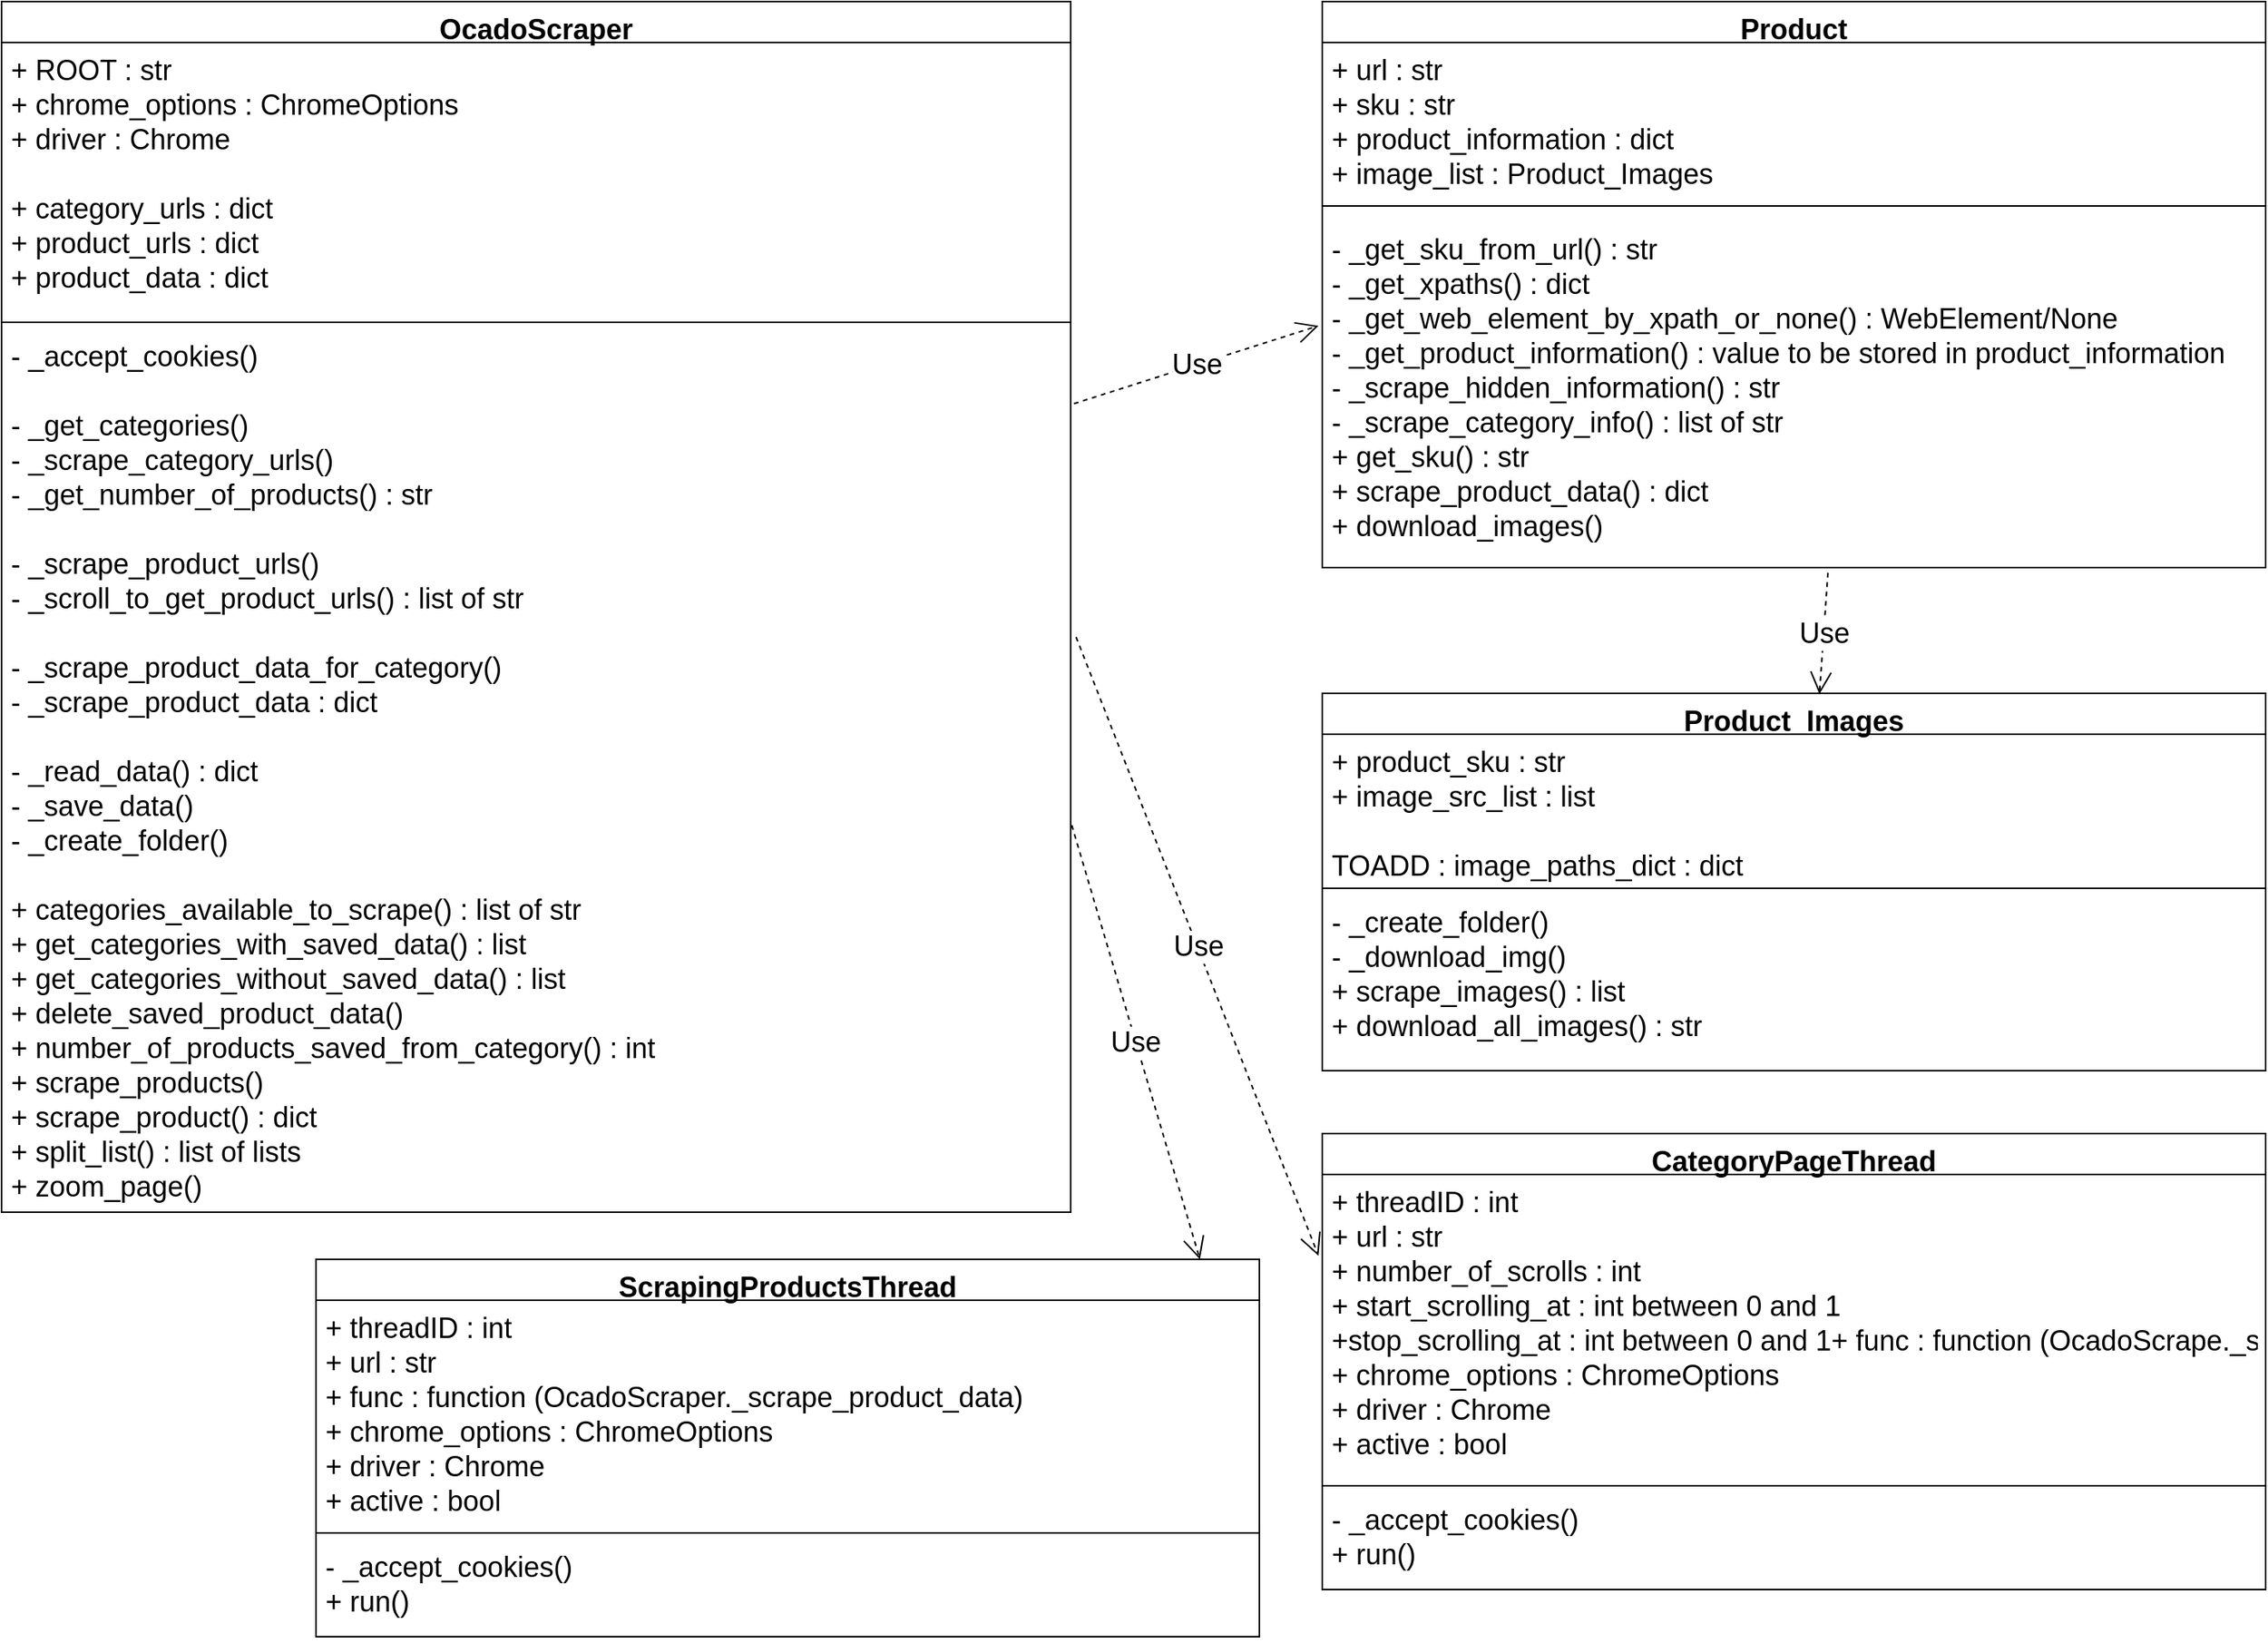 <mxfile version="15.8.3"><diagram id="5jdrPdVrdnHH-4heG6Ba" name="Page-1"><mxGraphModel dx="1422" dy="820" grid="1" gridSize="10" guides="1" tooltips="1" connect="1" arrows="1" fold="1" page="1" pageScale="1" pageWidth="827" pageHeight="1169" math="0" shadow="0"><root><mxCell id="0"/><mxCell id="1" parent="0"/><mxCell id="Lluur61t69vs4W84ydee-12" value="Product" style="swimlane;fontStyle=1;align=center;verticalAlign=top;childLayout=stackLayout;horizontal=1;startSize=26;horizontalStack=0;resizeParent=1;resizeParentMax=0;resizeLast=0;collapsible=1;marginBottom=0;fontSize=18;" parent="1" vertex="1"><mxGeometry x="880" y="40" width="600" height="360" as="geometry"/></mxCell><mxCell id="Lluur61t69vs4W84ydee-13" value="+ url : str&#xA;+ sku : str&#xA;+ product_information : dict&#xA;+ image_list : Product_Images" style="text;strokeColor=none;fillColor=none;align=left;verticalAlign=top;spacingLeft=4;spacingRight=4;overflow=hidden;rotatable=0;points=[[0,0.5],[1,0.5]];portConstraint=eastwest;fontSize=18;" parent="Lluur61t69vs4W84ydee-12" vertex="1"><mxGeometry y="26" width="600" height="94" as="geometry"/></mxCell><mxCell id="Lluur61t69vs4W84ydee-14" value="" style="line;strokeWidth=1;fillColor=none;align=left;verticalAlign=middle;spacingTop=-1;spacingLeft=3;spacingRight=3;rotatable=0;labelPosition=right;points=[];portConstraint=eastwest;" parent="Lluur61t69vs4W84ydee-12" vertex="1"><mxGeometry y="120" width="600" height="20" as="geometry"/></mxCell><mxCell id="Lluur61t69vs4W84ydee-15" value="- _get_sku_from_url() : str&#xA;- _get_xpaths() : dict&#xA;- _get_web_element_by_xpath_or_none() : WebElement/None&#xA;- _get_product_information() : value to be stored in product_information&#xA;- _scrape_hidden_information() : str&#xA;- _scrape_category_info() : list of str&#xA;+ get_sku() : str&#xA;+ scrape_product_data() : dict&#xA;+ download_images()&#xA;&#xA;&#xA;" style="text;strokeColor=none;fillColor=none;align=left;verticalAlign=top;spacingLeft=4;spacingRight=4;overflow=hidden;rotatable=0;points=[[0,0.5],[1,0.5]];portConstraint=eastwest;fontSize=18;" parent="Lluur61t69vs4W84ydee-12" vertex="1"><mxGeometry y="140" width="600" height="220" as="geometry"/></mxCell><mxCell id="Lluur61t69vs4W84ydee-16" value="Product_Images" style="swimlane;fontStyle=1;align=center;verticalAlign=top;childLayout=stackLayout;horizontal=1;startSize=26;horizontalStack=0;resizeParent=1;resizeParentMax=0;resizeLast=0;collapsible=1;marginBottom=0;fontSize=18;" parent="1" vertex="1"><mxGeometry x="880" y="480" width="600" height="240" as="geometry"/></mxCell><mxCell id="Lluur61t69vs4W84ydee-17" value="+ product_sku : str&#xA;+ image_src_list : list&#xA;&#xA;TOADD : image_paths_dict : dict" style="text;strokeColor=none;fillColor=none;align=left;verticalAlign=top;spacingLeft=4;spacingRight=4;overflow=hidden;rotatable=0;points=[[0,0.5],[1,0.5]];portConstraint=eastwest;fontSize=18;" parent="Lluur61t69vs4W84ydee-16" vertex="1"><mxGeometry y="26" width="600" height="94" as="geometry"/></mxCell><mxCell id="Lluur61t69vs4W84ydee-18" value="" style="line;strokeWidth=1;fillColor=none;align=left;verticalAlign=middle;spacingTop=-1;spacingLeft=3;spacingRight=3;rotatable=0;labelPosition=right;points=[];portConstraint=eastwest;fontSize=18;" parent="Lluur61t69vs4W84ydee-16" vertex="1"><mxGeometry y="120" width="600" height="8" as="geometry"/></mxCell><mxCell id="Lluur61t69vs4W84ydee-19" value="- _create_folder()&#xA;- _download_img()&#xA;+ scrape_images() : list&#xA;+ download_all_images() : str" style="text;strokeColor=none;fillColor=none;align=left;verticalAlign=top;spacingLeft=4;spacingRight=4;overflow=hidden;rotatable=0;points=[[0,0.5],[1,0.5]];portConstraint=eastwest;fontSize=18;" parent="Lluur61t69vs4W84ydee-16" vertex="1"><mxGeometry y="128" width="600" height="112" as="geometry"/></mxCell><mxCell id="Lluur61t69vs4W84ydee-24" value="Use" style="endArrow=open;endSize=12;dashed=1;html=1;rounded=0;fontSize=18;exitX=0.536;exitY=1.015;exitDx=0;exitDy=0;entryX=0.527;entryY=0.002;entryDx=0;entryDy=0;entryPerimeter=0;exitPerimeter=0;" parent="1" source="Lluur61t69vs4W84ydee-15" target="Lluur61t69vs4W84ydee-16" edge="1"><mxGeometry width="160" relative="1" as="geometry"><mxPoint x="1460" y="550" as="sourcePoint"/><mxPoint x="1500" y="400" as="targetPoint"/></mxGeometry></mxCell><mxCell id="Lluur61t69vs4W84ydee-25" value="OcadoScraper" style="swimlane;fontStyle=1;align=center;verticalAlign=top;childLayout=stackLayout;horizontal=1;startSize=26;horizontalStack=0;resizeParent=1;resizeParentMax=0;resizeLast=0;collapsible=1;marginBottom=0;fontSize=18;" parent="1" vertex="1"><mxGeometry x="40" y="40" width="680" height="770" as="geometry"/></mxCell><mxCell id="Lluur61t69vs4W84ydee-26" value="+ ROOT : str&#xA;+ chrome_options : ChromeOptions&#xA;+ driver : Chrome&#xA;&#xA;+ category_urls : dict&#xA;+ product_urls : dict&#xA;+ product_data : dict" style="text;strokeColor=none;fillColor=none;align=left;verticalAlign=top;spacingLeft=4;spacingRight=4;overflow=hidden;rotatable=0;points=[[0,0.5],[1,0.5]];portConstraint=eastwest;fontSize=18;" parent="Lluur61t69vs4W84ydee-25" vertex="1"><mxGeometry y="26" width="680" height="174" as="geometry"/></mxCell><mxCell id="Lluur61t69vs4W84ydee-27" value="" style="line;strokeWidth=1;fillColor=none;align=left;verticalAlign=middle;spacingTop=-1;spacingLeft=3;spacingRight=3;rotatable=0;labelPosition=right;points=[];portConstraint=eastwest;fontSize=18;" parent="Lluur61t69vs4W84ydee-25" vertex="1"><mxGeometry y="200" width="680" height="8" as="geometry"/></mxCell><mxCell id="Lluur61t69vs4W84ydee-28" value="- _accept_cookies()&#xA;&#xA;- _get_categories()&#xA;- _scrape_category_urls()&#xA;- _get_number_of_products() : str&#xA;&#xA;- _scrape_product_urls()&#xA;- _scroll_to_get_product_urls() : list of str&#xA;&#xA;- _scrape_product_data_for_category()&#xA;- _scrape_product_data : dict&#xA;&#xA;- _read_data() : dict&#xA;- _save_data()&#xA;- _create_folder()&#xA;&#xA;+ categories_available_to_scrape() : list of str&#xA;+ get_categories_with_saved_data() : list&#xA;+ get_categories_without_saved_data() : list&#xA;+ delete_saved_product_data()&#xA;+ number_of_products_saved_from_category() : int&#xA;+ scrape_products() &#xA;+ scrape_product() : dict&#xA;+ split_list() : list of lists&#xA;+ zoom_page()" style="text;strokeColor=none;fillColor=none;align=left;verticalAlign=top;spacingLeft=4;spacingRight=4;overflow=hidden;rotatable=0;points=[[0,0.5],[1,0.5]];portConstraint=eastwest;fontSize=18;" parent="Lluur61t69vs4W84ydee-25" vertex="1"><mxGeometry y="208" width="680" height="562" as="geometry"/></mxCell><mxCell id="Lluur61t69vs4W84ydee-29" value="Use" style="endArrow=open;endSize=12;dashed=1;html=1;rounded=0;fontSize=18;exitX=1.003;exitY=0.085;exitDx=0;exitDy=0;exitPerimeter=0;entryX=-0.004;entryY=0.301;entryDx=0;entryDy=0;entryPerimeter=0;" parent="1" source="Lluur61t69vs4W84ydee-28" target="Lluur61t69vs4W84ydee-15" edge="1"><mxGeometry width="160" relative="1" as="geometry"><mxPoint x="600" y="290" as="sourcePoint"/><mxPoint x="760" y="290" as="targetPoint"/></mxGeometry></mxCell><mxCell id="Lluur61t69vs4W84ydee-30" value="CategoryPageThread" style="swimlane;fontStyle=1;align=center;verticalAlign=top;childLayout=stackLayout;horizontal=1;startSize=26;horizontalStack=0;resizeParent=1;resizeParentMax=0;resizeLast=0;collapsible=1;marginBottom=0;fontSize=18;" parent="1" vertex="1"><mxGeometry x="880" y="760" width="600" height="290" as="geometry"/></mxCell><mxCell id="Lluur61t69vs4W84ydee-31" value="+ threadID : int&#xA;+ url : str&#xA;+ number_of_scrolls : int&#xA;+ start_scrolling_at : int between 0 and 1&#xA;+stop_scrolling_at : int between 0 and 1+ func : function (OcadoScrape._scroll_to_get_product_urls)&#xA;+ chrome_options : ChromeOptions&#xA;+ driver : Chrome&#xA;+ active : bool" style="text;strokeColor=none;fillColor=none;align=left;verticalAlign=top;spacingLeft=4;spacingRight=4;overflow=hidden;rotatable=0;points=[[0,0.5],[1,0.5]];portConstraint=eastwest;fontSize=18;" parent="Lluur61t69vs4W84ydee-30" vertex="1"><mxGeometry y="26" width="600" height="194" as="geometry"/></mxCell><mxCell id="Lluur61t69vs4W84ydee-32" value="" style="line;strokeWidth=1;fillColor=none;align=left;verticalAlign=middle;spacingTop=-1;spacingLeft=3;spacingRight=3;rotatable=0;labelPosition=right;points=[];portConstraint=eastwest;fontSize=18;" parent="Lluur61t69vs4W84ydee-30" vertex="1"><mxGeometry y="220" width="600" height="8" as="geometry"/></mxCell><mxCell id="Lluur61t69vs4W84ydee-33" value="- _accept_cookies()&#xA;+ run()&#xA;" style="text;strokeColor=none;fillColor=none;align=left;verticalAlign=top;spacingLeft=4;spacingRight=4;overflow=hidden;rotatable=0;points=[[0,0.5],[1,0.5]];portConstraint=eastwest;fontSize=18;" parent="Lluur61t69vs4W84ydee-30" vertex="1"><mxGeometry y="228" width="600" height="62" as="geometry"/></mxCell><mxCell id="Lluur61t69vs4W84ydee-34" value="Use" style="endArrow=open;endSize=12;dashed=1;html=1;rounded=0;fontSize=18;exitX=1.005;exitY=0.349;exitDx=0;exitDy=0;exitPerimeter=0;entryX=-0.004;entryY=0.267;entryDx=0;entryDy=0;entryPerimeter=0;" parent="1" source="Lluur61t69vs4W84ydee-28" target="Lluur61t69vs4W84ydee-31" edge="1"><mxGeometry width="160" relative="1" as="geometry"><mxPoint x="740" y="680" as="sourcePoint"/><mxPoint x="750" y="870" as="targetPoint"/></mxGeometry></mxCell><mxCell id="GoKHM3VZRQfwtH3cPsa1-1" value="ScrapingProductsThread" style="swimlane;fontStyle=1;align=center;verticalAlign=top;childLayout=stackLayout;horizontal=1;startSize=26;horizontalStack=0;resizeParent=1;resizeParentMax=0;resizeLast=0;collapsible=1;marginBottom=0;fontSize=18;" vertex="1" parent="1"><mxGeometry x="240" y="840" width="600" height="240" as="geometry"/></mxCell><mxCell id="GoKHM3VZRQfwtH3cPsa1-2" value="+ threadID : int&#xA;+ url : str&#xA;+ func : function (OcadoScraper._scrape_product_data)&#xA;+ chrome_options : ChromeOptions&#xA;+ driver : Chrome&#xA;+ active : bool" style="text;strokeColor=none;fillColor=none;align=left;verticalAlign=top;spacingLeft=4;spacingRight=4;overflow=hidden;rotatable=0;points=[[0,0.5],[1,0.5]];portConstraint=eastwest;fontSize=18;" vertex="1" parent="GoKHM3VZRQfwtH3cPsa1-1"><mxGeometry y="26" width="600" height="144" as="geometry"/></mxCell><mxCell id="GoKHM3VZRQfwtH3cPsa1-3" value="" style="line;strokeWidth=1;fillColor=none;align=left;verticalAlign=middle;spacingTop=-1;spacingLeft=3;spacingRight=3;rotatable=0;labelPosition=right;points=[];portConstraint=eastwest;fontSize=18;" vertex="1" parent="GoKHM3VZRQfwtH3cPsa1-1"><mxGeometry y="170" width="600" height="8" as="geometry"/></mxCell><mxCell id="GoKHM3VZRQfwtH3cPsa1-4" value="- _accept_cookies()&#xA;+ run()&#xA;" style="text;strokeColor=none;fillColor=none;align=left;verticalAlign=top;spacingLeft=4;spacingRight=4;overflow=hidden;rotatable=0;points=[[0,0.5],[1,0.5]];portConstraint=eastwest;fontSize=18;" vertex="1" parent="GoKHM3VZRQfwtH3cPsa1-1"><mxGeometry y="178" width="600" height="62" as="geometry"/></mxCell><mxCell id="GoKHM3VZRQfwtH3cPsa1-5" value="Use" style="endArrow=open;endSize=12;dashed=1;html=1;rounded=0;fontSize=18;exitX=1.001;exitY=0.562;exitDx=0;exitDy=0;exitPerimeter=0;entryX=0.937;entryY=0;entryDx=0;entryDy=0;entryPerimeter=0;" edge="1" parent="1" source="Lluur61t69vs4W84ydee-28" target="GoKHM3VZRQfwtH3cPsa1-1"><mxGeometry width="160" relative="1" as="geometry"><mxPoint x="730" y="760" as="sourcePoint"/><mxPoint x="884.2" y="1157.15" as="targetPoint"/></mxGeometry></mxCell></root></mxGraphModel></diagram></mxfile>